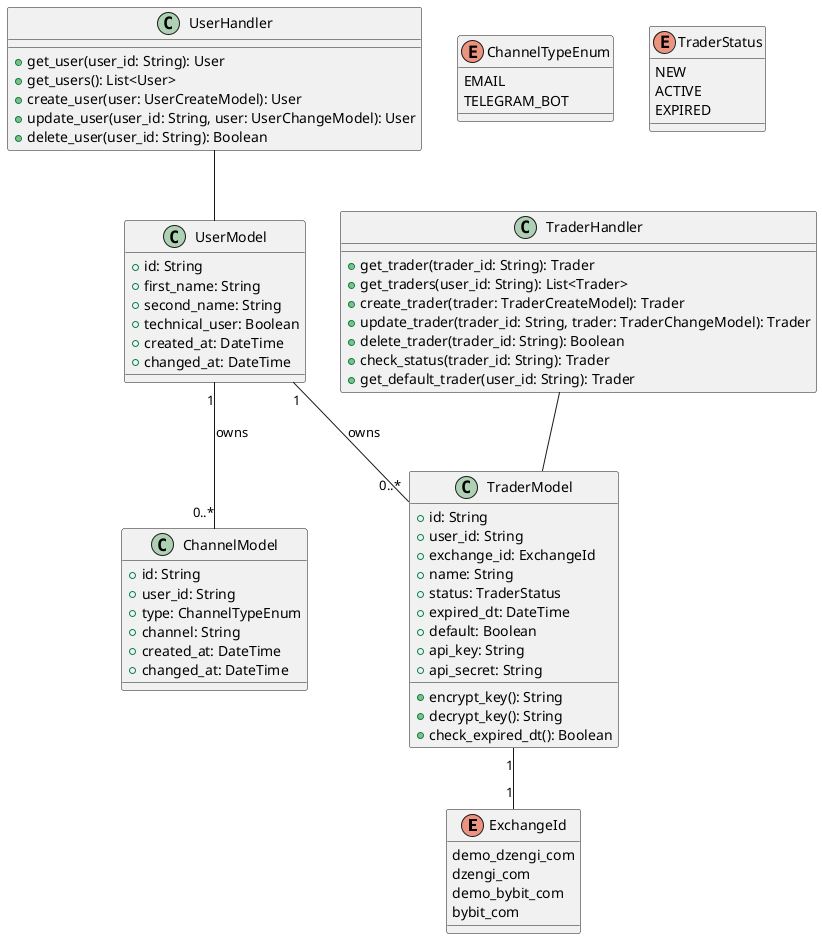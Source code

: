 @startuml ClassUML

enum ExchangeId {
  demo_dzengi_com
  dzengi_com
  demo_bybit_com
  bybit_com
}

enum ChannelTypeEnum {
  EMAIL
  TELEGRAM_BOT
}

enum TraderStatus {
  NEW
  ACTIVE
  EXPIRED
}

class UserModel {
  +id: String
  +first_name: String
  +second_name: String
  +technical_user: Boolean
  +created_at: DateTime
  +changed_at: DateTime
}

class TraderModel {
  +id: String
  +user_id: String
  +exchange_id: ExchangeId
  +name: String
  +status: TraderStatus
  +expired_dt: DateTime
  +default: Boolean
  +api_key: String
  +api_secret: String
  +encrypt_key(): String
  +decrypt_key(): String
  +check_expired_dt(): Boolean
}

class ChannelModel {
  +id: String
  +user_id: String
  +type: ChannelTypeEnum
  +channel: String
  +created_at: DateTime
  +changed_at: DateTime
}

class TraderHandler {
  +get_trader(trader_id: String): Trader
  +get_traders(user_id: String): List<Trader>
  +create_trader(trader: TraderCreateModel): Trader
  +update_trader(trader_id: String, trader: TraderChangeModel): Trader
  +delete_trader(trader_id: String): Boolean
  +check_status(trader_id: String): Trader
  +get_default_trader(user_id: String): Trader
}

class UserHandler {
  +get_user(user_id: String): User
  +get_users(): List<User>
  +create_user(user: UserCreateModel): User
  +update_user(user_id: String, user: UserChangeModel): User
  +delete_user(user_id: String): Boolean
}

' Relationships
UserModel "1" -- "0..*" TraderModel : owns
UserModel "1" -- "0..*" ChannelModel : owns
TraderModel "1" -- "1" ExchangeId
TraderHandler -- TraderModel
UserHandler -- UserModel
@enduml
